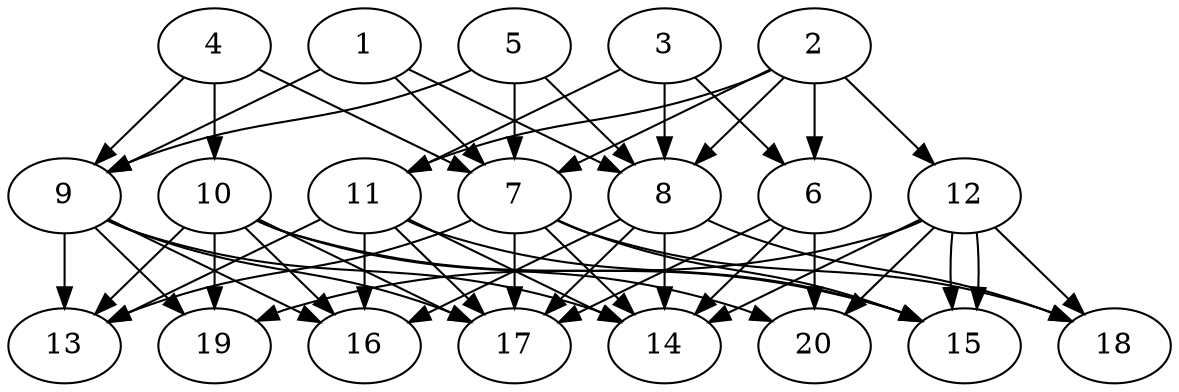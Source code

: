 // DAG automatically generated by daggen at Tue Jul 23 14:34:09 2019
// ./daggen --dot -n 20 --ccr 0.5 --fat 0.7 --regular 0.5 --density 0.8 --mindata 5242880 --maxdata 52428800 
digraph G {
  1 [size="10983424", alpha="0.19", expect_size="5491712"] 
  1 -> 7 [size ="5491712"]
  1 -> 8 [size ="5491712"]
  1 -> 9 [size ="5491712"]
  2 [size="48613376", alpha="0.17", expect_size="24306688"] 
  2 -> 6 [size ="24306688"]
  2 -> 7 [size ="24306688"]
  2 -> 8 [size ="24306688"]
  2 -> 11 [size ="24306688"]
  2 -> 12 [size ="24306688"]
  3 [size="13631488", alpha="0.10", expect_size="6815744"] 
  3 -> 6 [size ="6815744"]
  3 -> 8 [size ="6815744"]
  3 -> 11 [size ="6815744"]
  4 [size="54880256", alpha="0.12", expect_size="27440128"] 
  4 -> 7 [size ="27440128"]
  4 -> 9 [size ="27440128"]
  4 -> 10 [size ="27440128"]
  5 [size="34648064", alpha="0.08", expect_size="17324032"] 
  5 -> 7 [size ="17324032"]
  5 -> 8 [size ="17324032"]
  5 -> 9 [size ="17324032"]
  6 [size="38250496", alpha="0.18", expect_size="19125248"] 
  6 -> 14 [size ="19125248"]
  6 -> 17 [size ="19125248"]
  6 -> 20 [size ="19125248"]
  7 [size="81739776", alpha="0.09", expect_size="40869888"] 
  7 -> 13 [size ="40869888"]
  7 -> 14 [size ="40869888"]
  7 -> 15 [size ="40869888"]
  7 -> 17 [size ="40869888"]
  7 -> 18 [size ="40869888"]
  8 [size="40671232", alpha="0.12", expect_size="20335616"] 
  8 -> 14 [size ="20335616"]
  8 -> 16 [size ="20335616"]
  8 -> 17 [size ="20335616"]
  8 -> 18 [size ="20335616"]
  9 [size="20078592", alpha="0.12", expect_size="10039296"] 
  9 -> 13 [size ="10039296"]
  9 -> 14 [size ="10039296"]
  9 -> 16 [size ="10039296"]
  9 -> 17 [size ="10039296"]
  9 -> 19 [size ="10039296"]
  10 [size="72378368", alpha="0.01", expect_size="36189184"] 
  10 -> 13 [size ="36189184"]
  10 -> 15 [size ="36189184"]
  10 -> 16 [size ="36189184"]
  10 -> 17 [size ="36189184"]
  10 -> 19 [size ="36189184"]
  10 -> 20 [size ="36189184"]
  11 [size="47112192", alpha="0.04", expect_size="23556096"] 
  11 -> 13 [size ="23556096"]
  11 -> 14 [size ="23556096"]
  11 -> 15 [size ="23556096"]
  11 -> 16 [size ="23556096"]
  11 -> 17 [size ="23556096"]
  12 [size="44527616", alpha="0.13", expect_size="22263808"] 
  12 -> 14 [size ="22263808"]
  12 -> 15 [size ="22263808"]
  12 -> 15 [size ="22263808"]
  12 -> 18 [size ="22263808"]
  12 -> 19 [size ="22263808"]
  12 -> 20 [size ="22263808"]
  13 [size="32305152", alpha="0.02", expect_size="16152576"] 
  14 [size="78915584", alpha="0.01", expect_size="39457792"] 
  15 [size="43464704", alpha="0.06", expect_size="21732352"] 
  16 [size="82851840", alpha="0.03", expect_size="41425920"] 
  17 [size="72755200", alpha="0.07", expect_size="36377600"] 
  18 [size="21360640", alpha="0.11", expect_size="10680320"] 
  19 [size="78446592", alpha="0.01", expect_size="39223296"] 
  20 [size="40314880", alpha="0.13", expect_size="20157440"] 
}
